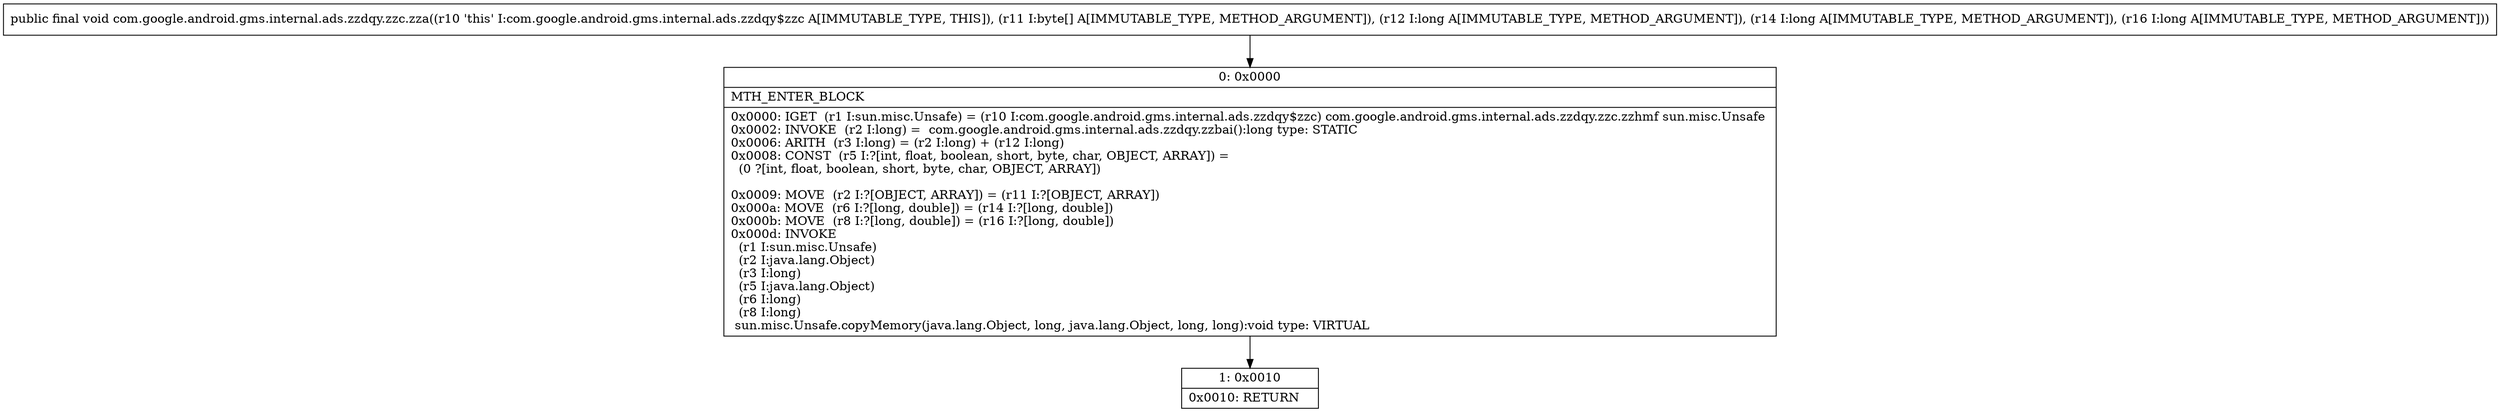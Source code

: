 digraph "CFG forcom.google.android.gms.internal.ads.zzdqy.zzc.zza([BJJJ)V" {
Node_0 [shape=record,label="{0\:\ 0x0000|MTH_ENTER_BLOCK\l|0x0000: IGET  (r1 I:sun.misc.Unsafe) = (r10 I:com.google.android.gms.internal.ads.zzdqy$zzc) com.google.android.gms.internal.ads.zzdqy.zzc.zzhmf sun.misc.Unsafe \l0x0002: INVOKE  (r2 I:long) =  com.google.android.gms.internal.ads.zzdqy.zzbai():long type: STATIC \l0x0006: ARITH  (r3 I:long) = (r2 I:long) + (r12 I:long) \l0x0008: CONST  (r5 I:?[int, float, boolean, short, byte, char, OBJECT, ARRAY]) = \l  (0 ?[int, float, boolean, short, byte, char, OBJECT, ARRAY])\l \l0x0009: MOVE  (r2 I:?[OBJECT, ARRAY]) = (r11 I:?[OBJECT, ARRAY]) \l0x000a: MOVE  (r6 I:?[long, double]) = (r14 I:?[long, double]) \l0x000b: MOVE  (r8 I:?[long, double]) = (r16 I:?[long, double]) \l0x000d: INVOKE  \l  (r1 I:sun.misc.Unsafe)\l  (r2 I:java.lang.Object)\l  (r3 I:long)\l  (r5 I:java.lang.Object)\l  (r6 I:long)\l  (r8 I:long)\l sun.misc.Unsafe.copyMemory(java.lang.Object, long, java.lang.Object, long, long):void type: VIRTUAL \l}"];
Node_1 [shape=record,label="{1\:\ 0x0010|0x0010: RETURN   \l}"];
MethodNode[shape=record,label="{public final void com.google.android.gms.internal.ads.zzdqy.zzc.zza((r10 'this' I:com.google.android.gms.internal.ads.zzdqy$zzc A[IMMUTABLE_TYPE, THIS]), (r11 I:byte[] A[IMMUTABLE_TYPE, METHOD_ARGUMENT]), (r12 I:long A[IMMUTABLE_TYPE, METHOD_ARGUMENT]), (r14 I:long A[IMMUTABLE_TYPE, METHOD_ARGUMENT]), (r16 I:long A[IMMUTABLE_TYPE, METHOD_ARGUMENT])) }"];
MethodNode -> Node_0;
Node_0 -> Node_1;
}

